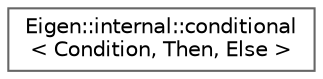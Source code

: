 digraph "类继承关系图"
{
 // LATEX_PDF_SIZE
  bgcolor="transparent";
  edge [fontname=Helvetica,fontsize=10,labelfontname=Helvetica,labelfontsize=10];
  node [fontname=Helvetica,fontsize=10,shape=box,height=0.2,width=0.4];
  rankdir="LR";
  Node0 [id="Node000000",label="Eigen::internal::conditional\l\< Condition, Then, Else \>",height=0.2,width=0.4,color="grey40", fillcolor="white", style="filled",URL="$struct_eigen_1_1internal_1_1conditional.html",tooltip=" "];
}
